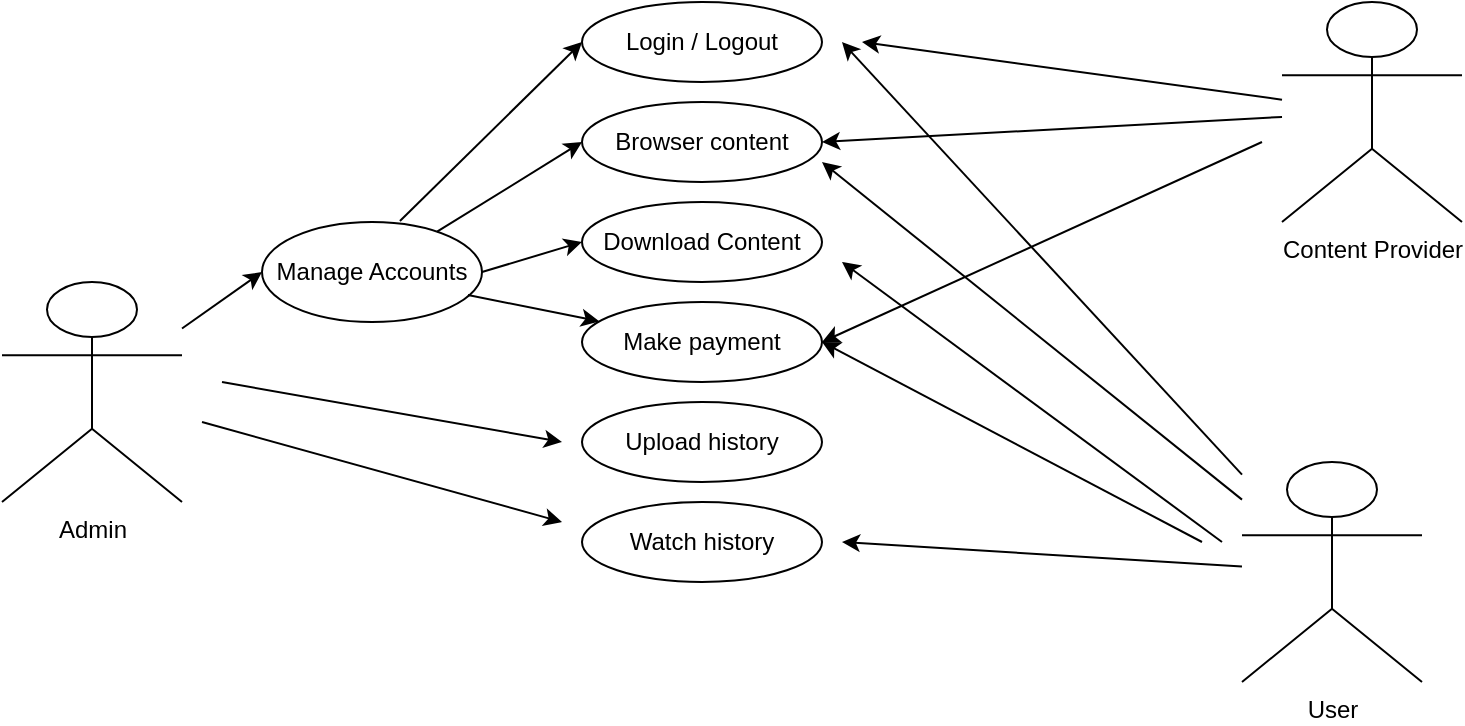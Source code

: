 <mxfile version="26.2.14">
  <diagram name="Page-1" id="44Qw04cHHDiy9FvookyI">
    <mxGraphModel dx="946" dy="538" grid="1" gridSize="10" guides="1" tooltips="1" connect="1" arrows="1" fold="1" page="1" pageScale="1" pageWidth="827" pageHeight="1169" math="0" shadow="0">
      <root>
        <mxCell id="0" />
        <mxCell id="1" parent="0" />
        <mxCell id="y77jfQiZQwSkjDdQ5NHu-1" value="Login / Logout" style="ellipse;whiteSpace=wrap;html=1;labelBackgroundColor=none;" vertex="1" parent="1">
          <mxGeometry x="340" y="60" width="120" height="40" as="geometry" />
        </mxCell>
        <object label="Admin" df="" id="y77jfQiZQwSkjDdQ5NHu-9">
          <mxCell style="shape=umlActor;verticalLabelPosition=bottom;verticalAlign=top;outlineConnect=0;html=1;" vertex="1" parent="1">
            <mxGeometry x="50" y="200" width="90" height="110" as="geometry" />
          </mxCell>
        </object>
        <mxCell id="y77jfQiZQwSkjDdQ5NHu-10" value="&lt;div&gt;&lt;div&gt;Content Provider&lt;/div&gt;&lt;/div&gt;" style="shape=umlActor;verticalLabelPosition=bottom;verticalAlign=top;html=1;outlineConnect=0;labelBackgroundColor=none;" vertex="1" parent="1">
          <mxGeometry x="690" y="60" width="90" height="110" as="geometry" />
        </mxCell>
        <mxCell id="y77jfQiZQwSkjDdQ5NHu-33" value="Browser content" style="ellipse;whiteSpace=wrap;html=1;labelBackgroundColor=none;" vertex="1" parent="1">
          <mxGeometry x="340" y="110" width="120" height="40" as="geometry" />
        </mxCell>
        <mxCell id="y77jfQiZQwSkjDdQ5NHu-34" value="Download Content" style="ellipse;whiteSpace=wrap;html=1;labelBackgroundColor=none;" vertex="1" parent="1">
          <mxGeometry x="340" y="160" width="120" height="40" as="geometry" />
        </mxCell>
        <mxCell id="y77jfQiZQwSkjDdQ5NHu-35" value="Make payment" style="ellipse;whiteSpace=wrap;html=1;labelBackgroundColor=none;" vertex="1" parent="1">
          <mxGeometry x="340" y="210" width="120" height="40" as="geometry" />
        </mxCell>
        <mxCell id="y77jfQiZQwSkjDdQ5NHu-36" value="Upload history" style="ellipse;whiteSpace=wrap;html=1;labelBackgroundColor=none;" vertex="1" parent="1">
          <mxGeometry x="340" y="260" width="120" height="40" as="geometry" />
        </mxCell>
        <mxCell id="y77jfQiZQwSkjDdQ5NHu-37" value="Watch history" style="ellipse;whiteSpace=wrap;html=1;labelBackgroundColor=none;" vertex="1" parent="1">
          <mxGeometry x="340" y="310" width="120" height="40" as="geometry" />
        </mxCell>
        <mxCell id="y77jfQiZQwSkjDdQ5NHu-41" value="" style="endArrow=classic;html=1;rounded=0;" edge="1" parent="1" source="y77jfQiZQwSkjDdQ5NHu-10">
          <mxGeometry width="50" height="50" relative="1" as="geometry">
            <mxPoint x="140" y="223" as="sourcePoint" />
            <mxPoint x="480" y="80" as="targetPoint" />
          </mxGeometry>
        </mxCell>
        <mxCell id="y77jfQiZQwSkjDdQ5NHu-43" value="" style="endArrow=classic;html=1;rounded=0;" edge="1" parent="1" source="y77jfQiZQwSkjDdQ5NHu-10">
          <mxGeometry width="50" height="50" relative="1" as="geometry">
            <mxPoint x="160" y="230" as="sourcePoint" />
            <mxPoint x="460" y="130" as="targetPoint" />
          </mxGeometry>
        </mxCell>
        <mxCell id="y77jfQiZQwSkjDdQ5NHu-45" value="" style="endArrow=classic;html=1;rounded=0;" edge="1" parent="1">
          <mxGeometry width="50" height="50" relative="1" as="geometry">
            <mxPoint x="160" y="250" as="sourcePoint" />
            <mxPoint x="330" y="280" as="targetPoint" />
          </mxGeometry>
        </mxCell>
        <mxCell id="y77jfQiZQwSkjDdQ5NHu-46" value="" style="endArrow=classic;html=1;rounded=0;" edge="1" parent="1">
          <mxGeometry width="50" height="50" relative="1" as="geometry">
            <mxPoint x="150" y="270" as="sourcePoint" />
            <mxPoint x="330" y="320" as="targetPoint" />
          </mxGeometry>
        </mxCell>
        <mxCell id="y77jfQiZQwSkjDdQ5NHu-47" value="" style="endArrow=classic;html=1;rounded=0;" edge="1" parent="1" source="y77jfQiZQwSkjDdQ5NHu-56">
          <mxGeometry width="50" height="50" relative="1" as="geometry">
            <mxPoint x="170" y="280" as="sourcePoint" />
            <mxPoint x="470" y="80" as="targetPoint" />
          </mxGeometry>
        </mxCell>
        <mxCell id="y77jfQiZQwSkjDdQ5NHu-48" value="" style="endArrow=classic;html=1;rounded=0;" edge="1" parent="1" source="y77jfQiZQwSkjDdQ5NHu-56">
          <mxGeometry width="50" height="50" relative="1" as="geometry">
            <mxPoint x="660" y="360" as="sourcePoint" />
            <mxPoint x="470" y="330" as="targetPoint" />
          </mxGeometry>
        </mxCell>
        <mxCell id="y77jfQiZQwSkjDdQ5NHu-56" value="&lt;div&gt;&lt;div&gt;User&lt;/div&gt;&lt;/div&gt;" style="shape=umlActor;verticalLabelPosition=bottom;verticalAlign=top;html=1;outlineConnect=0;labelBackgroundColor=none;" vertex="1" parent="1">
          <mxGeometry x="670" y="290" width="90" height="110" as="geometry" />
        </mxCell>
        <mxCell id="y77jfQiZQwSkjDdQ5NHu-60" value="" style="endArrow=classic;html=1;rounded=0;entryX=1;entryY=0.75;entryDx=0;entryDy=0;entryPerimeter=0;" edge="1" parent="1" source="y77jfQiZQwSkjDdQ5NHu-56" target="y77jfQiZQwSkjDdQ5NHu-33">
          <mxGeometry width="50" height="50" relative="1" as="geometry">
            <mxPoint x="700" y="127" as="sourcePoint" />
            <mxPoint x="470" y="140" as="targetPoint" />
          </mxGeometry>
        </mxCell>
        <mxCell id="y77jfQiZQwSkjDdQ5NHu-61" value="" style="endArrow=classic;html=1;rounded=0;" edge="1" parent="1">
          <mxGeometry width="50" height="50" relative="1" as="geometry">
            <mxPoint x="660" y="330" as="sourcePoint" />
            <mxPoint x="470" y="190" as="targetPoint" />
          </mxGeometry>
        </mxCell>
        <mxCell id="y77jfQiZQwSkjDdQ5NHu-62" value="" style="endArrow=classic;html=1;rounded=0;entryX=1;entryY=0.5;entryDx=0;entryDy=0;" edge="1" parent="1" target="y77jfQiZQwSkjDdQ5NHu-35">
          <mxGeometry width="50" height="50" relative="1" as="geometry">
            <mxPoint x="650" y="330" as="sourcePoint" />
            <mxPoint x="470" y="240" as="targetPoint" />
          </mxGeometry>
        </mxCell>
        <mxCell id="y77jfQiZQwSkjDdQ5NHu-63" value="" style="endArrow=classic;html=1;rounded=0;entryX=1;entryY=0.5;entryDx=0;entryDy=0;" edge="1" parent="1" target="y77jfQiZQwSkjDdQ5NHu-35">
          <mxGeometry width="50" height="50" relative="1" as="geometry">
            <mxPoint x="680" y="130" as="sourcePoint" />
            <mxPoint x="470" y="230" as="targetPoint" />
          </mxGeometry>
        </mxCell>
        <mxCell id="y77jfQiZQwSkjDdQ5NHu-64" value="Manage Accounts" style="ellipse;whiteSpace=wrap;html=1;" vertex="1" parent="1">
          <mxGeometry x="180" y="170" width="110" height="50" as="geometry" />
        </mxCell>
        <mxCell id="y77jfQiZQwSkjDdQ5NHu-65" value="" style="endArrow=classic;html=1;rounded=0;entryX=0;entryY=0.5;entryDx=0;entryDy=0;" edge="1" parent="1" source="y77jfQiZQwSkjDdQ5NHu-9" target="y77jfQiZQwSkjDdQ5NHu-64">
          <mxGeometry width="50" height="50" relative="1" as="geometry">
            <mxPoint x="460" y="270" as="sourcePoint" />
            <mxPoint x="510" y="220" as="targetPoint" />
          </mxGeometry>
        </mxCell>
        <mxCell id="y77jfQiZQwSkjDdQ5NHu-66" value="" style="endArrow=classic;html=1;rounded=0;entryX=0;entryY=0.5;entryDx=0;entryDy=0;exitX=0.627;exitY=-0.01;exitDx=0;exitDy=0;exitPerimeter=0;" edge="1" parent="1" source="y77jfQiZQwSkjDdQ5NHu-64" target="y77jfQiZQwSkjDdQ5NHu-1">
          <mxGeometry width="50" height="50" relative="1" as="geometry">
            <mxPoint x="190" y="270" as="sourcePoint" />
            <mxPoint x="340" y="290" as="targetPoint" />
          </mxGeometry>
        </mxCell>
        <mxCell id="y77jfQiZQwSkjDdQ5NHu-67" value="" style="endArrow=classic;html=1;rounded=0;entryX=0;entryY=0.5;entryDx=0;entryDy=0;" edge="1" parent="1" source="y77jfQiZQwSkjDdQ5NHu-64" target="y77jfQiZQwSkjDdQ5NHu-33">
          <mxGeometry width="50" height="50" relative="1" as="geometry">
            <mxPoint x="259" y="180" as="sourcePoint" />
            <mxPoint x="350" y="90" as="targetPoint" />
          </mxGeometry>
        </mxCell>
        <mxCell id="y77jfQiZQwSkjDdQ5NHu-68" value="" style="endArrow=classic;html=1;rounded=0;entryX=0;entryY=0.5;entryDx=0;entryDy=0;exitX=1;exitY=0.5;exitDx=0;exitDy=0;" edge="1" parent="1" source="y77jfQiZQwSkjDdQ5NHu-64" target="y77jfQiZQwSkjDdQ5NHu-34">
          <mxGeometry width="50" height="50" relative="1" as="geometry">
            <mxPoint x="280" y="190" as="sourcePoint" />
            <mxPoint x="350" y="140" as="targetPoint" />
          </mxGeometry>
        </mxCell>
        <mxCell id="y77jfQiZQwSkjDdQ5NHu-69" value="" style="endArrow=classic;html=1;rounded=0;exitX=0.936;exitY=0.73;exitDx=0;exitDy=0;exitPerimeter=0;" edge="1" parent="1" source="y77jfQiZQwSkjDdQ5NHu-64" target="y77jfQiZQwSkjDdQ5NHu-35">
          <mxGeometry width="50" height="50" relative="1" as="geometry">
            <mxPoint x="300" y="205" as="sourcePoint" />
            <mxPoint x="350" y="190" as="targetPoint" />
          </mxGeometry>
        </mxCell>
      </root>
    </mxGraphModel>
  </diagram>
</mxfile>
